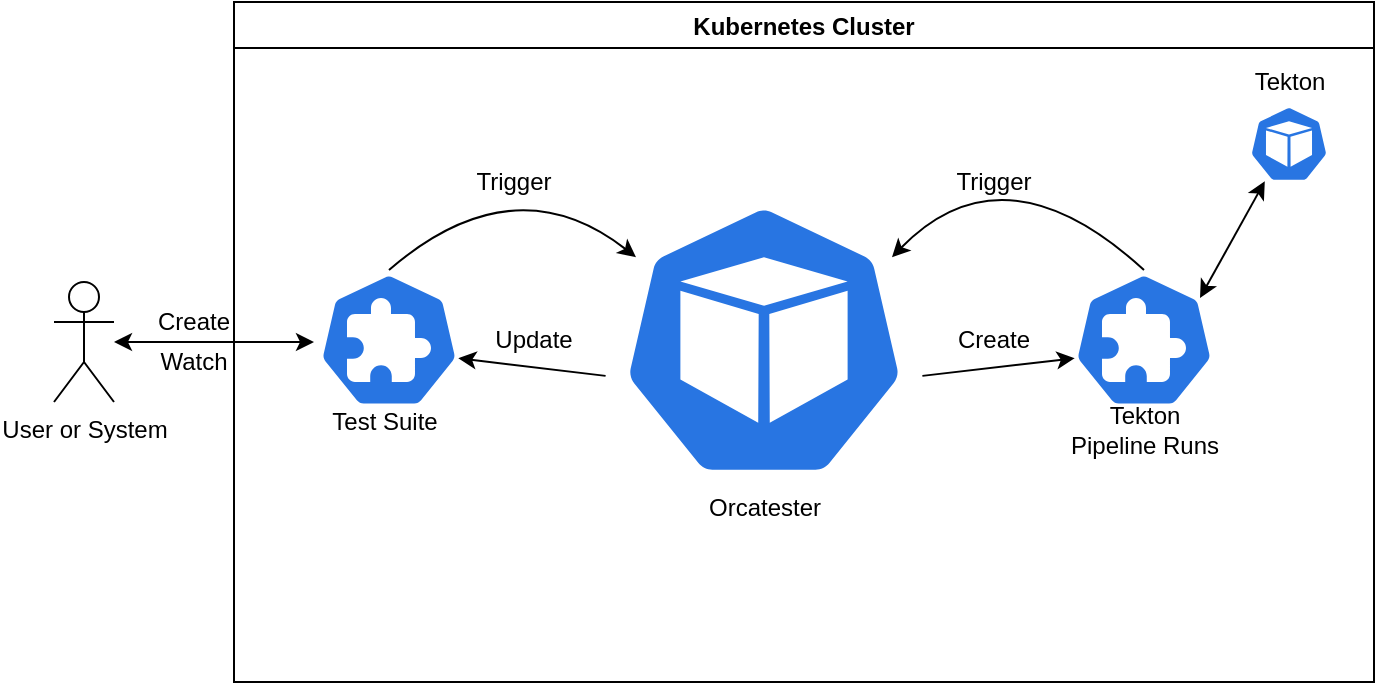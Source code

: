 <mxfile version="14.6.13" type="device"><diagram id="VrC8OjgMCxQC0_r73ZFg" name="Page-1"><mxGraphModel dx="1422" dy="747" grid="1" gridSize="10" guides="1" tooltips="1" connect="1" arrows="1" fold="1" page="1" pageScale="1" pageWidth="850" pageHeight="1100" math="0" shadow="0"><root><mxCell id="0"/><mxCell id="1" parent="0"/><mxCell id="q8DA9rehNKrJcJyGbKCp-3" value="Kubernetes Cluster" style="swimlane;" parent="1" vertex="1"><mxGeometry x="190" y="70" width="570" height="340" as="geometry"/></mxCell><mxCell id="q8DA9rehNKrJcJyGbKCp-5" value="" style="html=1;dashed=0;whitespace=wrap;fillColor=#2875E2;strokeColor=#ffffff;points=[[0.005,0.63,0],[0.1,0.2,0],[0.9,0.2,0],[0.5,0,0],[0.995,0.63,0],[0.72,0.99,0],[0.5,1,0],[0.28,0.99,0]];shape=mxgraph.kubernetes.icon;prIcon=crd" parent="q8DA9rehNKrJcJyGbKCp-3" vertex="1"><mxGeometry x="42.5" y="134" width="70" height="70" as="geometry"/></mxCell><mxCell id="q8DA9rehNKrJcJyGbKCp-7" value="" style="html=1;dashed=0;whitespace=wrap;fillColor=#2875E2;strokeColor=#ffffff;points=[[0.005,0.63,0],[0.1,0.2,0],[0.9,0.2,0],[0.5,0,0],[0.995,0.63,0],[0.72,0.99,0],[0.5,1,0],[0.28,0.99,0]];shape=mxgraph.kubernetes.icon;prIcon=crd" parent="q8DA9rehNKrJcJyGbKCp-3" vertex="1"><mxGeometry x="420" y="134" width="70" height="70" as="geometry"/></mxCell><mxCell id="q8DA9rehNKrJcJyGbKCp-8" value="Test Suite" style="text;html=1;strokeColor=none;fillColor=none;align=center;verticalAlign=middle;whiteSpace=wrap;rounded=0;" parent="q8DA9rehNKrJcJyGbKCp-3" vertex="1"><mxGeometry x="37.5" y="200" width="75" height="20" as="geometry"/></mxCell><mxCell id="q8DA9rehNKrJcJyGbKCp-9" value="Tekton Pipeline Runs" style="text;html=1;strokeColor=none;fillColor=none;align=center;verticalAlign=middle;whiteSpace=wrap;rounded=0;" parent="q8DA9rehNKrJcJyGbKCp-3" vertex="1"><mxGeometry x="413.75" y="204" width="82.5" height="20" as="geometry"/></mxCell><mxCell id="q8DA9rehNKrJcJyGbKCp-10" value="" style="html=1;dashed=0;whitespace=wrap;fillColor=#2875E2;strokeColor=#ffffff;points=[[0.005,0.63,0],[0.1,0.2,0],[0.9,0.2,0],[0.5,0,0],[0.995,0.63,0],[0.72,0.99,0],[0.5,1,0],[0.28,0.99,0]];shape=mxgraph.kubernetes.icon;prIcon=pod" parent="q8DA9rehNKrJcJyGbKCp-3" vertex="1"><mxGeometry x="185" y="100" width="160" height="138" as="geometry"/></mxCell><mxCell id="q8DA9rehNKrJcJyGbKCp-11" value="Orcatester" style="text;html=1;strokeColor=none;fillColor=none;align=center;verticalAlign=middle;whiteSpace=wrap;rounded=0;" parent="q8DA9rehNKrJcJyGbKCp-3" vertex="1"><mxGeometry x="202.5" y="238" width="125" height="30" as="geometry"/></mxCell><mxCell id="q8DA9rehNKrJcJyGbKCp-16" value="" style="endArrow=classic;html=1;curved=1;exitX=0.5;exitY=0;exitDx=0;exitDy=0;exitPerimeter=0;entryX=0.1;entryY=0.2;entryDx=0;entryDy=0;entryPerimeter=0;" parent="q8DA9rehNKrJcJyGbKCp-3" source="q8DA9rehNKrJcJyGbKCp-5" target="q8DA9rehNKrJcJyGbKCp-10" edge="1"><mxGeometry width="50" height="50" relative="1" as="geometry"><mxPoint x="120" y="130" as="sourcePoint"/><mxPoint x="190" y="90" as="targetPoint"/><Array as="points"><mxPoint x="140" y="80"/></Array></mxGeometry></mxCell><mxCell id="q8DA9rehNKrJcJyGbKCp-18" value="" style="endArrow=classic;html=1;curved=1;exitX=0.5;exitY=0;exitDx=0;exitDy=0;exitPerimeter=0;entryX=0.9;entryY=0.2;entryDx=0;entryDy=0;entryPerimeter=0;" parent="q8DA9rehNKrJcJyGbKCp-3" source="q8DA9rehNKrJcJyGbKCp-7" target="q8DA9rehNKrJcJyGbKCp-10" edge="1"><mxGeometry width="50" height="50" relative="1" as="geometry"><mxPoint x="446" y="117.6" as="sourcePoint"/><mxPoint x="320" y="120" as="targetPoint"/><Array as="points"><mxPoint x="385" y="70"/></Array></mxGeometry></mxCell><mxCell id="q8DA9rehNKrJcJyGbKCp-19" value="Trigger" style="text;html=1;strokeColor=none;fillColor=none;align=center;verticalAlign=middle;whiteSpace=wrap;rounded=0;" parent="q8DA9rehNKrJcJyGbKCp-3" vertex="1"><mxGeometry x="120" y="80" width="40" height="20" as="geometry"/></mxCell><mxCell id="q8DA9rehNKrJcJyGbKCp-21" value="" style="endArrow=classic;html=1;entryX=0.995;entryY=0.63;entryDx=0;entryDy=0;entryPerimeter=0;exitX=0.005;exitY=0.63;exitDx=0;exitDy=0;exitPerimeter=0;" parent="q8DA9rehNKrJcJyGbKCp-3" source="q8DA9rehNKrJcJyGbKCp-10" target="q8DA9rehNKrJcJyGbKCp-5" edge="1"><mxGeometry width="50" height="50" relative="1" as="geometry"><mxPoint x="210" y="180" as="sourcePoint"/><mxPoint x="260" y="130" as="targetPoint"/></mxGeometry></mxCell><mxCell id="q8DA9rehNKrJcJyGbKCp-22" value="" style="endArrow=classic;html=1;exitX=0.995;exitY=0.63;exitDx=0;exitDy=0;exitPerimeter=0;entryX=0.005;entryY=0.63;entryDx=0;entryDy=0;entryPerimeter=0;" parent="q8DA9rehNKrJcJyGbKCp-3" source="q8DA9rehNKrJcJyGbKCp-10" target="q8DA9rehNKrJcJyGbKCp-7" edge="1"><mxGeometry width="50" height="50" relative="1" as="geometry"><mxPoint x="350" y="260" as="sourcePoint"/><mxPoint x="400" y="210" as="targetPoint"/></mxGeometry></mxCell><mxCell id="q8DA9rehNKrJcJyGbKCp-23" value="Update" style="text;html=1;strokeColor=none;fillColor=none;align=center;verticalAlign=middle;whiteSpace=wrap;rounded=0;" parent="q8DA9rehNKrJcJyGbKCp-3" vertex="1"><mxGeometry x="130" y="159" width="40" height="20" as="geometry"/></mxCell><mxCell id="q8DA9rehNKrJcJyGbKCp-26" value="Create" style="text;html=1;strokeColor=none;fillColor=none;align=center;verticalAlign=middle;whiteSpace=wrap;rounded=0;" parent="q8DA9rehNKrJcJyGbKCp-3" vertex="1"><mxGeometry x="360" y="159" width="40" height="20" as="geometry"/></mxCell><mxCell id="q8DA9rehNKrJcJyGbKCp-28" value="" style="html=1;dashed=0;whitespace=wrap;fillColor=#2875E2;strokeColor=#ffffff;points=[[0.005,0.63,0],[0.1,0.2,0],[0.9,0.2,0],[0.5,0,0],[0.995,0.63,0],[0.72,0.99,0],[0.5,1,0],[0.28,0.99,0]];shape=mxgraph.kubernetes.icon;prIcon=pod" parent="q8DA9rehNKrJcJyGbKCp-3" vertex="1"><mxGeometry x="500" y="52" width="55" height="38" as="geometry"/></mxCell><mxCell id="q8DA9rehNKrJcJyGbKCp-29" value="" style="endArrow=classic;startArrow=classic;html=1;entryX=0.28;entryY=0.99;entryDx=0;entryDy=0;entryPerimeter=0;exitX=0.9;exitY=0.2;exitDx=0;exitDy=0;exitPerimeter=0;" parent="q8DA9rehNKrJcJyGbKCp-3" source="q8DA9rehNKrJcJyGbKCp-7" target="q8DA9rehNKrJcJyGbKCp-28" edge="1"><mxGeometry width="50" height="50" relative="1" as="geometry"><mxPoint x="500" y="160" as="sourcePoint"/><mxPoint x="550" y="110" as="targetPoint"/></mxGeometry></mxCell><mxCell id="q8DA9rehNKrJcJyGbKCp-31" value="Tekton" style="text;html=1;strokeColor=none;fillColor=none;align=center;verticalAlign=middle;whiteSpace=wrap;rounded=0;" parent="q8DA9rehNKrJcJyGbKCp-3" vertex="1"><mxGeometry x="507.5" y="30" width="40" height="20" as="geometry"/></mxCell><mxCell id="q8DA9rehNKrJcJyGbKCp-20" value="Trigger" style="text;html=1;strokeColor=none;fillColor=none;align=center;verticalAlign=middle;whiteSpace=wrap;rounded=0;" parent="q8DA9rehNKrJcJyGbKCp-3" vertex="1"><mxGeometry x="360" y="80" width="40" height="20" as="geometry"/></mxCell><mxCell id="q8DA9rehNKrJcJyGbKCp-32" value="User or System" style="shape=umlActor;verticalLabelPosition=bottom;verticalAlign=top;html=1;outlineConnect=0;" parent="1" vertex="1"><mxGeometry x="100" y="210" width="30" height="60" as="geometry"/></mxCell><mxCell id="q8DA9rehNKrJcJyGbKCp-36" value="Create" style="text;html=1;strokeColor=none;fillColor=none;align=center;verticalAlign=middle;whiteSpace=wrap;rounded=0;" parent="1" vertex="1"><mxGeometry x="150" y="220" width="40" height="20" as="geometry"/></mxCell><mxCell id="q8DA9rehNKrJcJyGbKCp-37" value="" style="endArrow=classic;startArrow=classic;html=1;" parent="1" source="q8DA9rehNKrJcJyGbKCp-32" edge="1"><mxGeometry width="50" height="50" relative="1" as="geometry"><mxPoint x="160" y="300" as="sourcePoint"/><mxPoint x="230" y="240" as="targetPoint"/></mxGeometry></mxCell><mxCell id="q8DA9rehNKrJcJyGbKCp-38" value="Watch" style="text;html=1;strokeColor=none;fillColor=none;align=center;verticalAlign=middle;whiteSpace=wrap;rounded=0;" parent="1" vertex="1"><mxGeometry x="150" y="240" width="40" height="20" as="geometry"/></mxCell></root></mxGraphModel></diagram></mxfile>